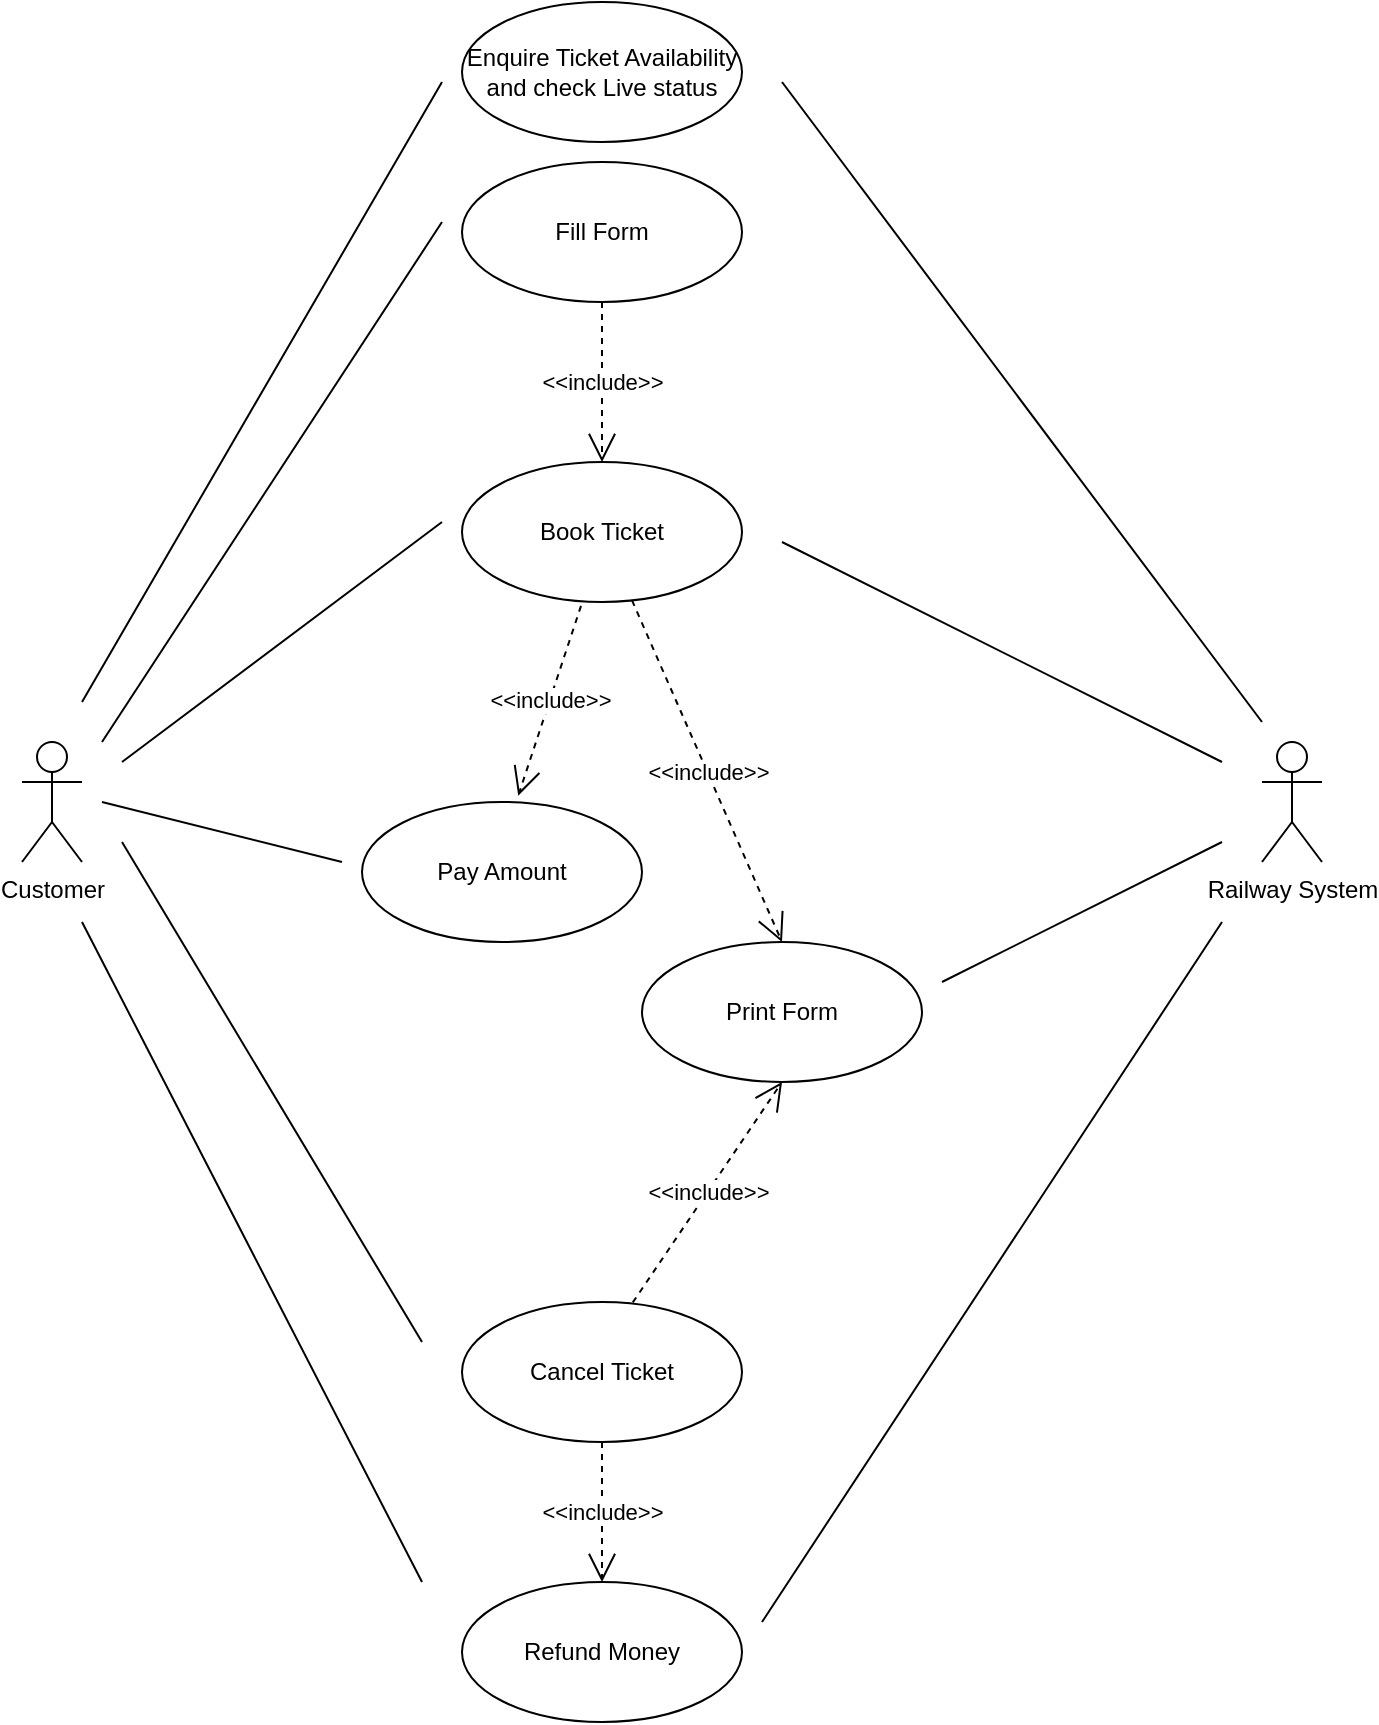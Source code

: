 <mxfile version="20.7.2" type="device"><diagram id="QXzSDBn-0cjSxBUw0Z2M" name="Page-1"><mxGraphModel dx="794" dy="509" grid="1" gridSize="10" guides="1" tooltips="1" connect="1" arrows="1" fold="1" page="1" pageScale="1" pageWidth="850" pageHeight="1100" math="0" shadow="0"><root><mxCell id="0"/><mxCell id="1" parent="0"/><mxCell id="oZ8o3Dy0y3wzzSGc4zvu-1" value="Enquire Ticket Availability&lt;br&gt;and check Live status" style="ellipse;whiteSpace=wrap;html=1;" parent="1" vertex="1"><mxGeometry x="310" y="20" width="140" height="70" as="geometry"/></mxCell><mxCell id="oZ8o3Dy0y3wzzSGc4zvu-2" value="Fill Form" style="ellipse;whiteSpace=wrap;html=1;" parent="1" vertex="1"><mxGeometry x="310" y="100" width="140" height="70" as="geometry"/></mxCell><mxCell id="oZ8o3Dy0y3wzzSGc4zvu-3" value="Book Ticket" style="ellipse;whiteSpace=wrap;html=1;" parent="1" vertex="1"><mxGeometry x="310" y="250" width="140" height="70" as="geometry"/></mxCell><mxCell id="oZ8o3Dy0y3wzzSGc4zvu-4" value="Pay Amount" style="ellipse;whiteSpace=wrap;html=1;" parent="1" vertex="1"><mxGeometry x="260" y="420" width="140" height="70" as="geometry"/></mxCell><mxCell id="oZ8o3Dy0y3wzzSGc4zvu-5" value="Print Form" style="ellipse;whiteSpace=wrap;html=1;" parent="1" vertex="1"><mxGeometry x="400" y="490" width="140" height="70" as="geometry"/></mxCell><mxCell id="oZ8o3Dy0y3wzzSGc4zvu-6" value="Cancel Ticket" style="ellipse;whiteSpace=wrap;html=1;" parent="1" vertex="1"><mxGeometry x="310" y="670" width="140" height="70" as="geometry"/></mxCell><mxCell id="oZ8o3Dy0y3wzzSGc4zvu-7" value="Refund Money" style="ellipse;whiteSpace=wrap;html=1;" parent="1" vertex="1"><mxGeometry x="310" y="810" width="140" height="70" as="geometry"/></mxCell><mxCell id="oZ8o3Dy0y3wzzSGc4zvu-10" value="Customer" style="shape=umlActor;verticalLabelPosition=bottom;verticalAlign=top;html=1;" parent="1" vertex="1"><mxGeometry x="90" y="390" width="30" height="60" as="geometry"/></mxCell><mxCell id="oZ8o3Dy0y3wzzSGc4zvu-11" value="Railway System" style="shape=umlActor;verticalLabelPosition=bottom;verticalAlign=top;html=1;" parent="1" vertex="1"><mxGeometry x="710" y="390" width="30" height="60" as="geometry"/></mxCell><mxCell id="oZ8o3Dy0y3wzzSGc4zvu-14" value="" style="endArrow=none;html=1;rounded=0;" parent="1" edge="1"><mxGeometry width="50" height="50" relative="1" as="geometry"><mxPoint x="120" y="370" as="sourcePoint"/><mxPoint x="300" y="60" as="targetPoint"/></mxGeometry></mxCell><mxCell id="oZ8o3Dy0y3wzzSGc4zvu-15" value="" style="endArrow=none;html=1;rounded=0;" parent="1" edge="1"><mxGeometry width="50" height="50" relative="1" as="geometry"><mxPoint x="130" y="390" as="sourcePoint"/><mxPoint x="300" y="130" as="targetPoint"/></mxGeometry></mxCell><mxCell id="oZ8o3Dy0y3wzzSGc4zvu-17" value="" style="endArrow=none;html=1;rounded=0;" parent="1" edge="1"><mxGeometry width="50" height="50" relative="1" as="geometry"><mxPoint x="140" y="400" as="sourcePoint"/><mxPoint x="300" y="280" as="targetPoint"/></mxGeometry></mxCell><mxCell id="oZ8o3Dy0y3wzzSGc4zvu-18" value="" style="endArrow=none;html=1;rounded=0;" parent="1" edge="1"><mxGeometry width="50" height="50" relative="1" as="geometry"><mxPoint x="130" y="420" as="sourcePoint"/><mxPoint x="250" y="450" as="targetPoint"/></mxGeometry></mxCell><mxCell id="oZ8o3Dy0y3wzzSGc4zvu-19" value="" style="endArrow=none;html=1;rounded=0;" parent="1" edge="1"><mxGeometry width="50" height="50" relative="1" as="geometry"><mxPoint x="470" y="60" as="sourcePoint"/><mxPoint x="710" y="380" as="targetPoint"/></mxGeometry></mxCell><mxCell id="oZ8o3Dy0y3wzzSGc4zvu-20" value="" style="endArrow=none;html=1;rounded=0;" parent="1" edge="1"><mxGeometry width="50" height="50" relative="1" as="geometry"><mxPoint x="550" y="510" as="sourcePoint"/><mxPoint x="690" y="440" as="targetPoint"/></mxGeometry></mxCell><mxCell id="oZ8o3Dy0y3wzzSGc4zvu-21" value="" style="endArrow=none;html=1;rounded=0;" parent="1" edge="1"><mxGeometry width="50" height="50" relative="1" as="geometry"><mxPoint x="140" y="440" as="sourcePoint"/><mxPoint x="290" y="690" as="targetPoint"/></mxGeometry></mxCell><mxCell id="oZ8o3Dy0y3wzzSGc4zvu-22" value="" style="endArrow=none;html=1;rounded=0;" parent="1" edge="1"><mxGeometry width="50" height="50" relative="1" as="geometry"><mxPoint x="120" y="480" as="sourcePoint"/><mxPoint x="290" y="810" as="targetPoint"/></mxGeometry></mxCell><mxCell id="oZ8o3Dy0y3wzzSGc4zvu-23" value="" style="endArrow=none;html=1;rounded=0;" parent="1" edge="1"><mxGeometry width="50" height="50" relative="1" as="geometry"><mxPoint x="460" y="830" as="sourcePoint"/><mxPoint x="690" y="480" as="targetPoint"/></mxGeometry></mxCell><mxCell id="oZ8o3Dy0y3wzzSGc4zvu-24" value="" style="endArrow=none;html=1;rounded=0;" parent="1" edge="1"><mxGeometry width="50" height="50" relative="1" as="geometry"><mxPoint x="470" y="290" as="sourcePoint"/><mxPoint x="690" y="400" as="targetPoint"/></mxGeometry></mxCell><mxCell id="oZ8o3Dy0y3wzzSGc4zvu-25" value="&amp;lt;&amp;lt;include&amp;gt;&amp;gt;" style="endArrow=open;endSize=12;dashed=1;html=1;rounded=0;exitX=0.5;exitY=1;exitDx=0;exitDy=0;entryX=0.5;entryY=0;entryDx=0;entryDy=0;" parent="1" source="oZ8o3Dy0y3wzzSGc4zvu-2" target="oZ8o3Dy0y3wzzSGc4zvu-3" edge="1"><mxGeometry width="160" relative="1" as="geometry"><mxPoint x="240" y="340" as="sourcePoint"/><mxPoint x="400" y="340" as="targetPoint"/></mxGeometry></mxCell><mxCell id="oZ8o3Dy0y3wzzSGc4zvu-30" value="&amp;lt;&amp;lt;include&amp;gt;&amp;gt;" style="endArrow=open;endSize=12;dashed=1;html=1;rounded=0;exitX=0.425;exitY=1.028;exitDx=0;exitDy=0;entryX=0.558;entryY=-0.045;entryDx=0;entryDy=0;entryPerimeter=0;exitPerimeter=0;" parent="1" source="oZ8o3Dy0y3wzzSGc4zvu-3" target="oZ8o3Dy0y3wzzSGc4zvu-4" edge="1"><mxGeometry width="160" relative="1" as="geometry"><mxPoint x="390.0" y="180" as="sourcePoint"/><mxPoint x="390.0" y="260" as="targetPoint"/></mxGeometry></mxCell><mxCell id="oZ8o3Dy0y3wzzSGc4zvu-31" value="&amp;lt;&amp;lt;include&amp;gt;&amp;gt;" style="endArrow=open;endSize=12;dashed=1;html=1;rounded=0;entryX=0.5;entryY=0;entryDx=0;entryDy=0;" parent="1" source="oZ8o3Dy0y3wzzSGc4zvu-3" target="oZ8o3Dy0y3wzzSGc4zvu-5" edge="1"><mxGeometry width="160" relative="1" as="geometry"><mxPoint x="400.0" y="190" as="sourcePoint"/><mxPoint x="400.0" y="270" as="targetPoint"/></mxGeometry></mxCell><mxCell id="oZ8o3Dy0y3wzzSGc4zvu-32" value="&amp;lt;&amp;lt;include&amp;gt;&amp;gt;" style="endArrow=open;endSize=12;dashed=1;html=1;rounded=0;exitX=0.61;exitY=0.003;exitDx=0;exitDy=0;entryX=0.5;entryY=1;entryDx=0;entryDy=0;exitPerimeter=0;" parent="1" source="oZ8o3Dy0y3wzzSGc4zvu-6" target="oZ8o3Dy0y3wzzSGc4zvu-5" edge="1"><mxGeometry width="160" relative="1" as="geometry"><mxPoint x="410.0" y="200" as="sourcePoint"/><mxPoint x="410.0" y="280" as="targetPoint"/></mxGeometry></mxCell><mxCell id="oZ8o3Dy0y3wzzSGc4zvu-33" value="&amp;lt;&amp;lt;include&amp;gt;&amp;gt;" style="endArrow=open;endSize=12;dashed=1;html=1;rounded=0;exitX=0.5;exitY=1;exitDx=0;exitDy=0;" parent="1" source="oZ8o3Dy0y3wzzSGc4zvu-6" edge="1"><mxGeometry width="160" relative="1" as="geometry"><mxPoint x="450" y="660" as="sourcePoint"/><mxPoint x="380" y="810" as="targetPoint"/></mxGeometry></mxCell></root></mxGraphModel></diagram></mxfile>